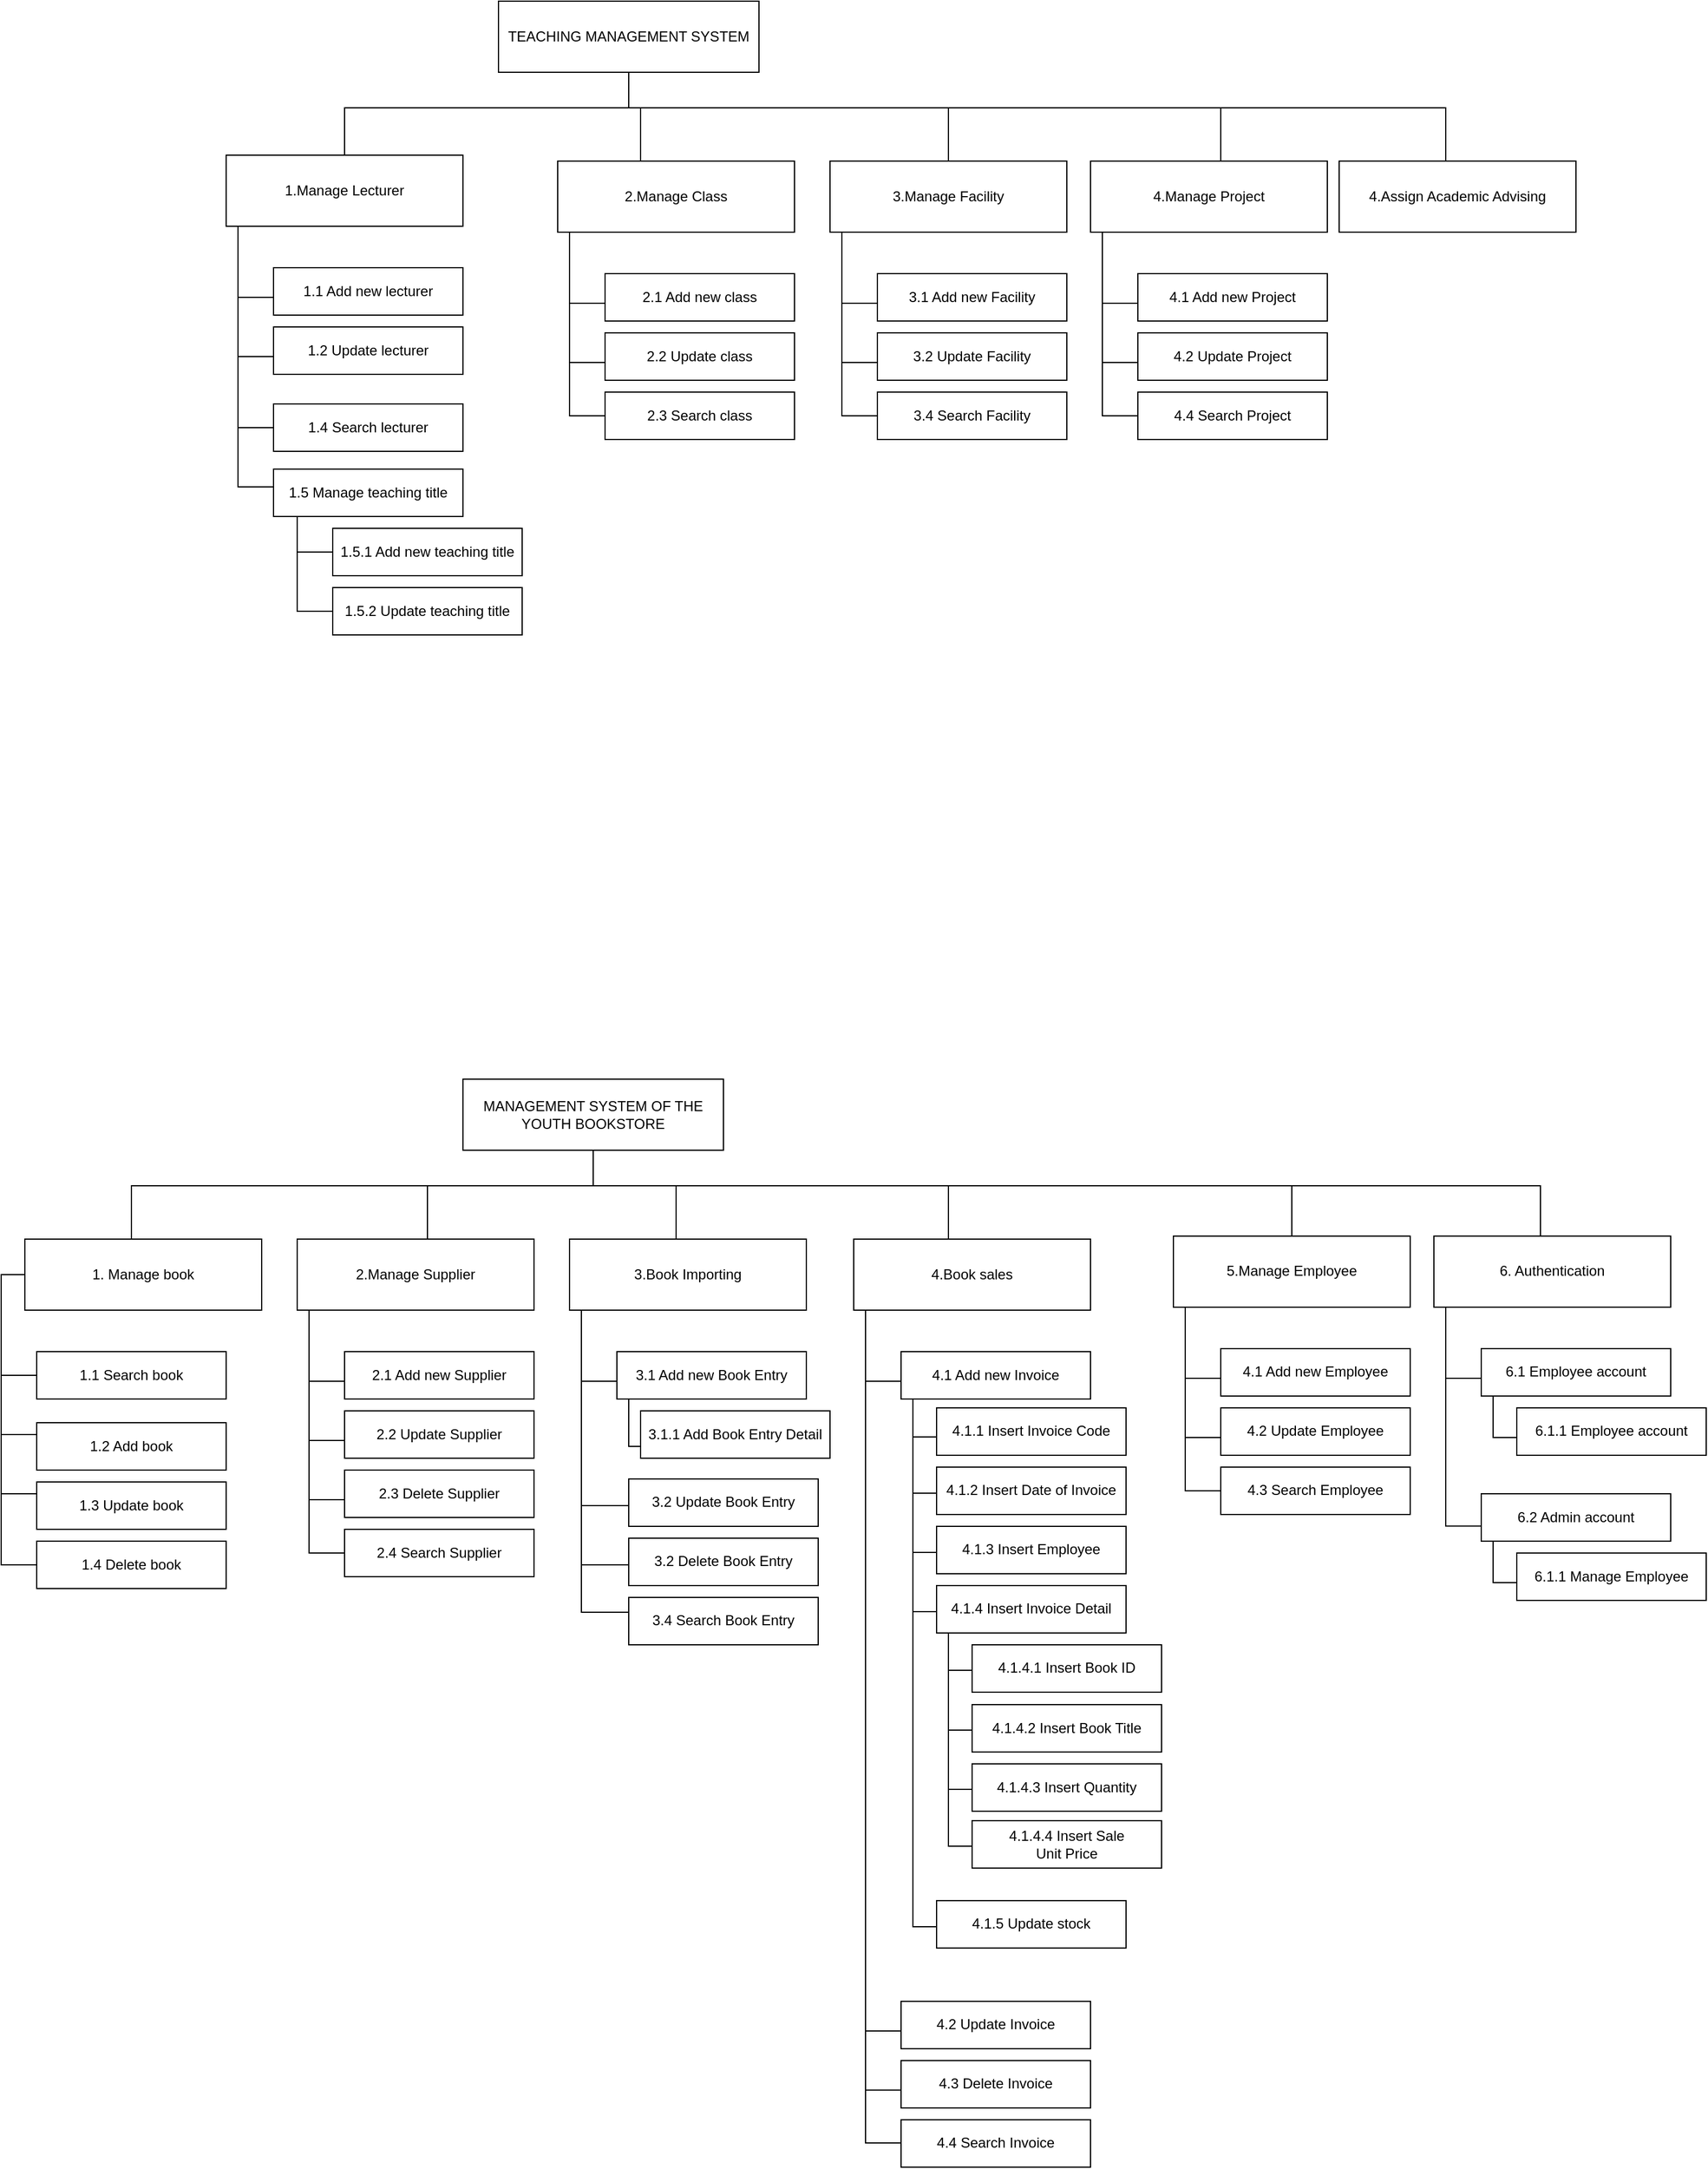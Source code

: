 <mxfile version="24.0.7" type="github">
  <diagram name="Page-1" id="-aXR3FrqBCDi08cUt0UD">
    <mxGraphModel dx="811" dy="433" grid="1" gridSize="10" guides="1" tooltips="1" connect="1" arrows="1" fold="1" page="1" pageScale="1" pageWidth="1100" pageHeight="850" math="0" shadow="0">
      <root>
        <mxCell id="0" />
        <mxCell id="1" parent="0" />
        <mxCell id="pVhsyQmwhBmhRLSk4NZo-1" value="TEACHING MANAGEMENT SYSTEM" style="rounded=0;whiteSpace=wrap;html=1;" parent="1" vertex="1">
          <mxGeometry x="450" y="10" width="220" height="60" as="geometry" />
        </mxCell>
        <mxCell id="pVhsyQmwhBmhRLSk4NZo-5" style="edgeStyle=orthogonalEdgeStyle;rounded=0;orthogonalLoop=1;jettySize=auto;html=1;endArrow=none;endFill=0;" parent="1" source="pVhsyQmwhBmhRLSk4NZo-2" target="pVhsyQmwhBmhRLSk4NZo-4" edge="1">
          <mxGeometry relative="1" as="geometry">
            <Array as="points">
              <mxPoint x="230" y="260" />
            </Array>
          </mxGeometry>
        </mxCell>
        <mxCell id="pVhsyQmwhBmhRLSk4NZo-2" value="1.Manage Lecturer" style="rounded=0;whiteSpace=wrap;html=1;" parent="1" vertex="1">
          <mxGeometry x="220" y="140" width="200" height="60" as="geometry" />
        </mxCell>
        <mxCell id="pVhsyQmwhBmhRLSk4NZo-3" value="" style="endArrow=none;html=1;rounded=0;edgeStyle=orthogonalEdgeStyle;" parent="1" source="pVhsyQmwhBmhRLSk4NZo-2" target="pVhsyQmwhBmhRLSk4NZo-1" edge="1">
          <mxGeometry width="50" height="50" relative="1" as="geometry">
            <mxPoint x="440" y="180" as="sourcePoint" />
            <mxPoint x="490" y="130" as="targetPoint" />
            <Array as="points">
              <mxPoint x="320" y="100" />
              <mxPoint x="560" y="100" />
            </Array>
          </mxGeometry>
        </mxCell>
        <mxCell id="pVhsyQmwhBmhRLSk4NZo-4" value="1.1 Add new lecturer" style="rounded=0;whiteSpace=wrap;html=1;" parent="1" vertex="1">
          <mxGeometry x="260" y="235" width="160" height="40" as="geometry" />
        </mxCell>
        <mxCell id="pVhsyQmwhBmhRLSk4NZo-6" value="1.2 Update lecturer" style="rounded=0;whiteSpace=wrap;html=1;" parent="1" vertex="1">
          <mxGeometry x="260" y="285" width="160" height="40" as="geometry" />
        </mxCell>
        <mxCell id="pVhsyQmwhBmhRLSk4NZo-8" value="1.4 Search lecturer" style="rounded=0;whiteSpace=wrap;html=1;" parent="1" vertex="1">
          <mxGeometry x="260" y="350" width="160" height="40" as="geometry" />
        </mxCell>
        <mxCell id="pVhsyQmwhBmhRLSk4NZo-9" style="edgeStyle=orthogonalEdgeStyle;rounded=0;orthogonalLoop=1;jettySize=auto;html=1;endArrow=none;endFill=0;" parent="1" source="pVhsyQmwhBmhRLSk4NZo-2" target="pVhsyQmwhBmhRLSk4NZo-6" edge="1">
          <mxGeometry relative="1" as="geometry">
            <mxPoint x="240" y="210" as="sourcePoint" />
            <mxPoint x="270" y="280" as="targetPoint" />
            <Array as="points">
              <mxPoint x="230" y="310" />
            </Array>
          </mxGeometry>
        </mxCell>
        <mxCell id="pVhsyQmwhBmhRLSk4NZo-11" style="edgeStyle=orthogonalEdgeStyle;rounded=0;orthogonalLoop=1;jettySize=auto;html=1;endArrow=none;endFill=0;" parent="1" source="pVhsyQmwhBmhRLSk4NZo-2" target="pVhsyQmwhBmhRLSk4NZo-8" edge="1">
          <mxGeometry relative="1" as="geometry">
            <mxPoint x="240" y="210" as="sourcePoint" />
            <mxPoint x="270" y="380" as="targetPoint" />
            <Array as="points">
              <mxPoint x="230" y="370" />
            </Array>
          </mxGeometry>
        </mxCell>
        <mxCell id="pVhsyQmwhBmhRLSk4NZo-12" value="1.5 Manage teaching title" style="rounded=0;whiteSpace=wrap;html=1;" parent="1" vertex="1">
          <mxGeometry x="260" y="405" width="160" height="40" as="geometry" />
        </mxCell>
        <mxCell id="pVhsyQmwhBmhRLSk4NZo-13" style="edgeStyle=orthogonalEdgeStyle;rounded=0;orthogonalLoop=1;jettySize=auto;html=1;endArrow=none;endFill=0;" parent="1" source="pVhsyQmwhBmhRLSk4NZo-2" target="pVhsyQmwhBmhRLSk4NZo-12" edge="1">
          <mxGeometry relative="1" as="geometry">
            <mxPoint x="230" y="250" as="sourcePoint" />
            <mxPoint x="260" y="460" as="targetPoint" />
            <Array as="points">
              <mxPoint x="230" y="420" />
            </Array>
          </mxGeometry>
        </mxCell>
        <mxCell id="pVhsyQmwhBmhRLSk4NZo-14" value="1.5.1 Add new teaching title" style="rounded=0;whiteSpace=wrap;html=1;" parent="1" vertex="1">
          <mxGeometry x="310" y="455" width="160" height="40" as="geometry" />
        </mxCell>
        <mxCell id="pVhsyQmwhBmhRLSk4NZo-15" style="edgeStyle=orthogonalEdgeStyle;rounded=0;orthogonalLoop=1;jettySize=auto;html=1;endArrow=none;endFill=0;" parent="1" source="pVhsyQmwhBmhRLSk4NZo-12" edge="1">
          <mxGeometry relative="1" as="geometry">
            <mxPoint x="280" y="215" as="sourcePoint" />
            <mxPoint x="310" y="475" as="targetPoint" />
            <Array as="points">
              <mxPoint x="280" y="475" />
            </Array>
          </mxGeometry>
        </mxCell>
        <mxCell id="pVhsyQmwhBmhRLSk4NZo-16" value="1.5.2 Update teaching title" style="rounded=0;whiteSpace=wrap;html=1;" parent="1" vertex="1">
          <mxGeometry x="310" y="505" width="160" height="40" as="geometry" />
        </mxCell>
        <mxCell id="pVhsyQmwhBmhRLSk4NZo-17" style="edgeStyle=orthogonalEdgeStyle;rounded=0;orthogonalLoop=1;jettySize=auto;html=1;endArrow=none;endFill=0;" parent="1" source="pVhsyQmwhBmhRLSk4NZo-12" edge="1">
          <mxGeometry relative="1" as="geometry">
            <mxPoint x="280" y="495" as="sourcePoint" />
            <mxPoint x="310" y="525" as="targetPoint" />
            <Array as="points">
              <mxPoint x="280" y="525" />
            </Array>
          </mxGeometry>
        </mxCell>
        <mxCell id="pVhsyQmwhBmhRLSk4NZo-18" style="edgeStyle=orthogonalEdgeStyle;rounded=0;orthogonalLoop=1;jettySize=auto;html=1;endArrow=none;endFill=0;" parent="1" source="pVhsyQmwhBmhRLSk4NZo-19" target="pVhsyQmwhBmhRLSk4NZo-20" edge="1">
          <mxGeometry relative="1" as="geometry">
            <Array as="points">
              <mxPoint x="510" y="265" />
            </Array>
          </mxGeometry>
        </mxCell>
        <mxCell id="pVhsyQmwhBmhRLSk4NZo-19" value="2.Manage Class" style="rounded=0;whiteSpace=wrap;html=1;" parent="1" vertex="1">
          <mxGeometry x="500" y="145" width="200" height="60" as="geometry" />
        </mxCell>
        <mxCell id="pVhsyQmwhBmhRLSk4NZo-20" value="2.1 Add new class" style="rounded=0;whiteSpace=wrap;html=1;" parent="1" vertex="1">
          <mxGeometry x="540" y="240" width="160" height="40" as="geometry" />
        </mxCell>
        <mxCell id="pVhsyQmwhBmhRLSk4NZo-21" value="2.2 Update class" style="rounded=0;whiteSpace=wrap;html=1;" parent="1" vertex="1">
          <mxGeometry x="540" y="290" width="160" height="40" as="geometry" />
        </mxCell>
        <mxCell id="pVhsyQmwhBmhRLSk4NZo-22" value="2.3 Search class" style="rounded=0;whiteSpace=wrap;html=1;" parent="1" vertex="1">
          <mxGeometry x="540" y="340" width="160" height="40" as="geometry" />
        </mxCell>
        <mxCell id="pVhsyQmwhBmhRLSk4NZo-24" style="edgeStyle=orthogonalEdgeStyle;rounded=0;orthogonalLoop=1;jettySize=auto;html=1;endArrow=none;endFill=0;" parent="1" source="pVhsyQmwhBmhRLSk4NZo-19" target="pVhsyQmwhBmhRLSk4NZo-21" edge="1">
          <mxGeometry relative="1" as="geometry">
            <mxPoint x="520" y="215" as="sourcePoint" />
            <mxPoint x="550" y="285" as="targetPoint" />
            <Array as="points">
              <mxPoint x="510" y="315" />
            </Array>
          </mxGeometry>
        </mxCell>
        <mxCell id="pVhsyQmwhBmhRLSk4NZo-25" style="edgeStyle=orthogonalEdgeStyle;rounded=0;orthogonalLoop=1;jettySize=auto;html=1;endArrow=none;endFill=0;" parent="1" source="pVhsyQmwhBmhRLSk4NZo-19" target="pVhsyQmwhBmhRLSk4NZo-22" edge="1">
          <mxGeometry relative="1" as="geometry">
            <mxPoint x="520" y="215" as="sourcePoint" />
            <mxPoint x="550" y="335" as="targetPoint" />
            <Array as="points">
              <mxPoint x="510" y="360" />
            </Array>
          </mxGeometry>
        </mxCell>
        <mxCell id="pVhsyQmwhBmhRLSk4NZo-33" value="" style="endArrow=none;html=1;rounded=0;edgeStyle=orthogonalEdgeStyle;" parent="1" source="pVhsyQmwhBmhRLSk4NZo-19" target="pVhsyQmwhBmhRLSk4NZo-1" edge="1">
          <mxGeometry width="50" height="50" relative="1" as="geometry">
            <mxPoint x="370" y="140" as="sourcePoint" />
            <mxPoint x="610" y="70" as="targetPoint" />
            <Array as="points">
              <mxPoint x="570" y="100" />
              <mxPoint x="560" y="100" />
            </Array>
          </mxGeometry>
        </mxCell>
        <mxCell id="pVhsyQmwhBmhRLSk4NZo-34" style="edgeStyle=orthogonalEdgeStyle;rounded=0;orthogonalLoop=1;jettySize=auto;html=1;endArrow=none;endFill=0;" parent="1" source="pVhsyQmwhBmhRLSk4NZo-35" target="pVhsyQmwhBmhRLSk4NZo-36" edge="1">
          <mxGeometry relative="1" as="geometry">
            <Array as="points">
              <mxPoint x="740" y="264.98" />
            </Array>
          </mxGeometry>
        </mxCell>
        <mxCell id="pVhsyQmwhBmhRLSk4NZo-35" value="3.Manage Facility" style="rounded=0;whiteSpace=wrap;html=1;" parent="1" vertex="1">
          <mxGeometry x="730" y="144.98" width="200" height="60" as="geometry" />
        </mxCell>
        <mxCell id="pVhsyQmwhBmhRLSk4NZo-36" value="3.1 Add new Facility" style="rounded=0;whiteSpace=wrap;html=1;" parent="1" vertex="1">
          <mxGeometry x="770" y="239.98" width="160" height="40" as="geometry" />
        </mxCell>
        <mxCell id="pVhsyQmwhBmhRLSk4NZo-37" value="3.2 Update Facility" style="rounded=0;whiteSpace=wrap;html=1;" parent="1" vertex="1">
          <mxGeometry x="770" y="289.98" width="160" height="40" as="geometry" />
        </mxCell>
        <mxCell id="pVhsyQmwhBmhRLSk4NZo-39" value="3.4 Search Facility" style="rounded=0;whiteSpace=wrap;html=1;" parent="1" vertex="1">
          <mxGeometry x="770" y="340" width="160" height="40" as="geometry" />
        </mxCell>
        <mxCell id="pVhsyQmwhBmhRLSk4NZo-40" style="edgeStyle=orthogonalEdgeStyle;rounded=0;orthogonalLoop=1;jettySize=auto;html=1;endArrow=none;endFill=0;" parent="1" source="pVhsyQmwhBmhRLSk4NZo-35" target="pVhsyQmwhBmhRLSk4NZo-37" edge="1">
          <mxGeometry relative="1" as="geometry">
            <mxPoint x="750" y="214.98" as="sourcePoint" />
            <mxPoint x="780" y="284.98" as="targetPoint" />
            <Array as="points">
              <mxPoint x="740" y="314.98" />
            </Array>
          </mxGeometry>
        </mxCell>
        <mxCell id="pVhsyQmwhBmhRLSk4NZo-42" style="edgeStyle=orthogonalEdgeStyle;rounded=0;orthogonalLoop=1;jettySize=auto;html=1;endArrow=none;endFill=0;" parent="1" source="pVhsyQmwhBmhRLSk4NZo-35" target="pVhsyQmwhBmhRLSk4NZo-39" edge="1">
          <mxGeometry relative="1" as="geometry">
            <mxPoint x="750" y="214.98" as="sourcePoint" />
            <mxPoint x="780" y="384.98" as="targetPoint" />
            <Array as="points">
              <mxPoint x="740" y="360" />
            </Array>
          </mxGeometry>
        </mxCell>
        <mxCell id="pVhsyQmwhBmhRLSk4NZo-44" value="" style="endArrow=none;html=1;rounded=0;edgeStyle=orthogonalEdgeStyle;" parent="1" source="pVhsyQmwhBmhRLSk4NZo-35" target="pVhsyQmwhBmhRLSk4NZo-1" edge="1">
          <mxGeometry width="50" height="50" relative="1" as="geometry">
            <mxPoint x="580" y="155" as="sourcePoint" />
            <mxPoint x="570" y="-10" as="targetPoint" />
            <Array as="points">
              <mxPoint x="830" y="100" />
              <mxPoint x="560" y="100" />
            </Array>
          </mxGeometry>
        </mxCell>
        <mxCell id="pVhsyQmwhBmhRLSk4NZo-45" style="edgeStyle=orthogonalEdgeStyle;rounded=0;orthogonalLoop=1;jettySize=auto;html=1;endArrow=none;endFill=0;" parent="1" source="pVhsyQmwhBmhRLSk4NZo-46" target="pVhsyQmwhBmhRLSk4NZo-47" edge="1">
          <mxGeometry relative="1" as="geometry">
            <Array as="points">
              <mxPoint x="960" y="265" />
            </Array>
          </mxGeometry>
        </mxCell>
        <mxCell id="pVhsyQmwhBmhRLSk4NZo-46" value="4.Manage Project" style="rounded=0;whiteSpace=wrap;html=1;" parent="1" vertex="1">
          <mxGeometry x="950" y="145" width="200" height="60" as="geometry" />
        </mxCell>
        <mxCell id="pVhsyQmwhBmhRLSk4NZo-47" value="4.1 Add new Project" style="rounded=0;whiteSpace=wrap;html=1;" parent="1" vertex="1">
          <mxGeometry x="990" y="240" width="160" height="40" as="geometry" />
        </mxCell>
        <mxCell id="pVhsyQmwhBmhRLSk4NZo-48" value="4.2 Update Project" style="rounded=0;whiteSpace=wrap;html=1;" parent="1" vertex="1">
          <mxGeometry x="990" y="290" width="160" height="40" as="geometry" />
        </mxCell>
        <mxCell id="pVhsyQmwhBmhRLSk4NZo-49" value="4.4 Search Project" style="rounded=0;whiteSpace=wrap;html=1;" parent="1" vertex="1">
          <mxGeometry x="990" y="340.02" width="160" height="40" as="geometry" />
        </mxCell>
        <mxCell id="pVhsyQmwhBmhRLSk4NZo-50" style="edgeStyle=orthogonalEdgeStyle;rounded=0;orthogonalLoop=1;jettySize=auto;html=1;endArrow=none;endFill=0;" parent="1" source="pVhsyQmwhBmhRLSk4NZo-46" target="pVhsyQmwhBmhRLSk4NZo-48" edge="1">
          <mxGeometry relative="1" as="geometry">
            <mxPoint x="970" y="215" as="sourcePoint" />
            <mxPoint x="1000" y="285" as="targetPoint" />
            <Array as="points">
              <mxPoint x="960" y="315" />
            </Array>
          </mxGeometry>
        </mxCell>
        <mxCell id="pVhsyQmwhBmhRLSk4NZo-51" style="edgeStyle=orthogonalEdgeStyle;rounded=0;orthogonalLoop=1;jettySize=auto;html=1;endArrow=none;endFill=0;" parent="1" source="pVhsyQmwhBmhRLSk4NZo-46" target="pVhsyQmwhBmhRLSk4NZo-49" edge="1">
          <mxGeometry relative="1" as="geometry">
            <mxPoint x="970" y="215" as="sourcePoint" />
            <mxPoint x="1000" y="385" as="targetPoint" />
            <Array as="points">
              <mxPoint x="960" y="360.02" />
            </Array>
          </mxGeometry>
        </mxCell>
        <mxCell id="pVhsyQmwhBmhRLSk4NZo-52" value="" style="endArrow=none;html=1;rounded=0;edgeStyle=orthogonalEdgeStyle;" parent="1" source="pVhsyQmwhBmhRLSk4NZo-46" target="pVhsyQmwhBmhRLSk4NZo-1" edge="1">
          <mxGeometry width="50" height="50" relative="1" as="geometry">
            <mxPoint x="840" y="155" as="sourcePoint" />
            <mxPoint x="570" y="80" as="targetPoint" />
            <Array as="points">
              <mxPoint x="1060" y="100" />
              <mxPoint x="560" y="100" />
            </Array>
          </mxGeometry>
        </mxCell>
        <mxCell id="pVhsyQmwhBmhRLSk4NZo-53" value="4.Assign Academic Advising" style="rounded=0;whiteSpace=wrap;html=1;" parent="1" vertex="1">
          <mxGeometry x="1160" y="144.98" width="200" height="60" as="geometry" />
        </mxCell>
        <mxCell id="pVhsyQmwhBmhRLSk4NZo-54" value="" style="endArrow=none;html=1;rounded=0;edgeStyle=orthogonalEdgeStyle;" parent="1" source="pVhsyQmwhBmhRLSk4NZo-53" edge="1">
          <mxGeometry width="50" height="50" relative="1" as="geometry">
            <mxPoint x="1070" y="145" as="sourcePoint" />
            <mxPoint x="570" y="70" as="targetPoint" />
            <Array as="points">
              <mxPoint x="1250" y="100" />
              <mxPoint x="560" y="100" />
              <mxPoint x="560" y="70" />
            </Array>
          </mxGeometry>
        </mxCell>
        <mxCell id="pVhsyQmwhBmhRLSk4NZo-55" value="MANAGEMENT SYSTEM OF THE YOUTH BOOKSTORE" style="rounded=0;whiteSpace=wrap;html=1;" parent="1" vertex="1">
          <mxGeometry x="420" y="920" width="220" height="60" as="geometry" />
        </mxCell>
        <mxCell id="pVhsyQmwhBmhRLSk4NZo-56" style="edgeStyle=orthogonalEdgeStyle;rounded=0;orthogonalLoop=1;jettySize=auto;html=1;endArrow=none;endFill=0;" parent="1" source="pVhsyQmwhBmhRLSk4NZo-57" target="pVhsyQmwhBmhRLSk4NZo-61" edge="1">
          <mxGeometry relative="1" as="geometry">
            <Array as="points">
              <mxPoint x="30" y="1085" />
              <mxPoint x="30" y="1170" />
            </Array>
          </mxGeometry>
        </mxCell>
        <mxCell id="pVhsyQmwhBmhRLSk4NZo-57" value="1. Manage book" style="rounded=0;whiteSpace=wrap;html=1;" parent="1" vertex="1">
          <mxGeometry x="50" y="1055" width="200" height="60" as="geometry" />
        </mxCell>
        <mxCell id="pVhsyQmwhBmhRLSk4NZo-58" value="" style="endArrow=none;html=1;rounded=0;edgeStyle=orthogonalEdgeStyle;" parent="1" source="pVhsyQmwhBmhRLSk4NZo-57" target="pVhsyQmwhBmhRLSk4NZo-55" edge="1">
          <mxGeometry width="50" height="50" relative="1" as="geometry">
            <mxPoint x="410" y="1090" as="sourcePoint" />
            <mxPoint x="460" y="1040" as="targetPoint" />
            <Array as="points">
              <mxPoint x="140" y="1010" />
              <mxPoint x="530" y="1010" />
            </Array>
          </mxGeometry>
        </mxCell>
        <mxCell id="pVhsyQmwhBmhRLSk4NZo-59" value="1.2 Add book" style="rounded=0;whiteSpace=wrap;html=1;" parent="1" vertex="1">
          <mxGeometry x="60" y="1210" width="160" height="40" as="geometry" />
        </mxCell>
        <mxCell id="pVhsyQmwhBmhRLSk4NZo-60" value="1.3 Update book" style="rounded=0;whiteSpace=wrap;html=1;" parent="1" vertex="1">
          <mxGeometry x="60" y="1260" width="160" height="40" as="geometry" />
        </mxCell>
        <mxCell id="pVhsyQmwhBmhRLSk4NZo-61" value="1.1 Search book" style="rounded=0;whiteSpace=wrap;html=1;" parent="1" vertex="1">
          <mxGeometry x="60" y="1149.98" width="160" height="40" as="geometry" />
        </mxCell>
        <mxCell id="pVhsyQmwhBmhRLSk4NZo-62" style="edgeStyle=orthogonalEdgeStyle;rounded=0;orthogonalLoop=1;jettySize=auto;html=1;endArrow=none;endFill=0;" parent="1" source="pVhsyQmwhBmhRLSk4NZo-57" target="pVhsyQmwhBmhRLSk4NZo-59" edge="1">
          <mxGeometry relative="1" as="geometry">
            <mxPoint x="40" y="1120" as="sourcePoint" />
            <mxPoint x="70" y="1190" as="targetPoint" />
            <Array as="points">
              <mxPoint x="30" y="1220" />
            </Array>
          </mxGeometry>
        </mxCell>
        <mxCell id="pVhsyQmwhBmhRLSk4NZo-63" style="edgeStyle=orthogonalEdgeStyle;rounded=0;orthogonalLoop=1;jettySize=auto;html=1;endArrow=none;endFill=0;" parent="1" source="pVhsyQmwhBmhRLSk4NZo-57" target="pVhsyQmwhBmhRLSk4NZo-60" edge="1">
          <mxGeometry relative="1" as="geometry">
            <mxPoint x="40" y="1120" as="sourcePoint" />
            <mxPoint x="70" y="1290" as="targetPoint" />
            <Array as="points">
              <mxPoint x="30" y="1270" />
            </Array>
          </mxGeometry>
        </mxCell>
        <mxCell id="pVhsyQmwhBmhRLSk4NZo-65" style="edgeStyle=orthogonalEdgeStyle;rounded=0;orthogonalLoop=1;jettySize=auto;html=1;endArrow=none;endFill=0;" parent="1" source="pVhsyQmwhBmhRLSk4NZo-57" edge="1">
          <mxGeometry relative="1" as="geometry">
            <mxPoint x="30" y="1160" as="sourcePoint" />
            <mxPoint x="60" y="1330" as="targetPoint" />
            <Array as="points">
              <mxPoint x="30" y="1330" />
            </Array>
          </mxGeometry>
        </mxCell>
        <mxCell id="pVhsyQmwhBmhRLSk4NZo-70" style="edgeStyle=orthogonalEdgeStyle;rounded=0;orthogonalLoop=1;jettySize=auto;html=1;endArrow=none;endFill=0;" parent="1" source="pVhsyQmwhBmhRLSk4NZo-71" target="pVhsyQmwhBmhRLSk4NZo-72" edge="1">
          <mxGeometry relative="1" as="geometry">
            <Array as="points">
              <mxPoint x="290" y="1174.98" />
            </Array>
          </mxGeometry>
        </mxCell>
        <mxCell id="pVhsyQmwhBmhRLSk4NZo-71" value="2.Manage Supplier" style="rounded=0;whiteSpace=wrap;html=1;" parent="1" vertex="1">
          <mxGeometry x="280" y="1054.98" width="200" height="60" as="geometry" />
        </mxCell>
        <mxCell id="pVhsyQmwhBmhRLSk4NZo-72" value="2.1 Add new Supplier" style="rounded=0;whiteSpace=wrap;html=1;" parent="1" vertex="1">
          <mxGeometry x="320" y="1149.98" width="160" height="40" as="geometry" />
        </mxCell>
        <mxCell id="pVhsyQmwhBmhRLSk4NZo-73" value="2.2 Update Supplier" style="rounded=0;whiteSpace=wrap;html=1;" parent="1" vertex="1">
          <mxGeometry x="320" y="1199.98" width="160" height="40" as="geometry" />
        </mxCell>
        <mxCell id="pVhsyQmwhBmhRLSk4NZo-74" value="2.4 Search Supplier" style="rounded=0;whiteSpace=wrap;html=1;" parent="1" vertex="1">
          <mxGeometry x="320" y="1300" width="160" height="40" as="geometry" />
        </mxCell>
        <mxCell id="pVhsyQmwhBmhRLSk4NZo-75" style="edgeStyle=orthogonalEdgeStyle;rounded=0;orthogonalLoop=1;jettySize=auto;html=1;endArrow=none;endFill=0;" parent="1" source="pVhsyQmwhBmhRLSk4NZo-71" target="pVhsyQmwhBmhRLSk4NZo-73" edge="1">
          <mxGeometry relative="1" as="geometry">
            <mxPoint x="300" y="1124.98" as="sourcePoint" />
            <mxPoint x="330" y="1194.98" as="targetPoint" />
            <Array as="points">
              <mxPoint x="290" y="1224.98" />
            </Array>
          </mxGeometry>
        </mxCell>
        <mxCell id="pVhsyQmwhBmhRLSk4NZo-76" style="edgeStyle=orthogonalEdgeStyle;rounded=0;orthogonalLoop=1;jettySize=auto;html=1;endArrow=none;endFill=0;" parent="1" source="pVhsyQmwhBmhRLSk4NZo-71" target="pVhsyQmwhBmhRLSk4NZo-74" edge="1">
          <mxGeometry relative="1" as="geometry">
            <mxPoint x="300" y="1124.98" as="sourcePoint" />
            <mxPoint x="330" y="1244.98" as="targetPoint" />
            <Array as="points">
              <mxPoint x="290" y="1320" />
            </Array>
          </mxGeometry>
        </mxCell>
        <mxCell id="pVhsyQmwhBmhRLSk4NZo-77" value="" style="endArrow=none;html=1;rounded=0;edgeStyle=orthogonalEdgeStyle;" parent="1" source="pVhsyQmwhBmhRLSk4NZo-71" target="pVhsyQmwhBmhRLSk4NZo-55" edge="1">
          <mxGeometry width="50" height="50" relative="1" as="geometry">
            <mxPoint x="340" y="1050" as="sourcePoint" />
            <mxPoint x="580" y="980" as="targetPoint" />
            <Array as="points">
              <mxPoint x="390" y="1010" />
              <mxPoint x="530" y="1010" />
            </Array>
          </mxGeometry>
        </mxCell>
        <mxCell id="pVhsyQmwhBmhRLSk4NZo-78" style="edgeStyle=orthogonalEdgeStyle;rounded=0;orthogonalLoop=1;jettySize=auto;html=1;endArrow=none;endFill=0;" parent="1" source="pVhsyQmwhBmhRLSk4NZo-79" target="pVhsyQmwhBmhRLSk4NZo-80" edge="1">
          <mxGeometry relative="1" as="geometry">
            <Array as="points">
              <mxPoint x="520" y="1175" />
            </Array>
          </mxGeometry>
        </mxCell>
        <mxCell id="pVhsyQmwhBmhRLSk4NZo-79" value="3.Book Importing" style="rounded=0;whiteSpace=wrap;html=1;" parent="1" vertex="1">
          <mxGeometry x="510" y="1055" width="200" height="60" as="geometry" />
        </mxCell>
        <mxCell id="pVhsyQmwhBmhRLSk4NZo-80" value="3.1 Add new Book Entry" style="rounded=0;whiteSpace=wrap;html=1;" parent="1" vertex="1">
          <mxGeometry x="550" y="1150" width="160" height="40" as="geometry" />
        </mxCell>
        <mxCell id="pVhsyQmwhBmhRLSk4NZo-81" value="3.2 Update Book Entry" style="rounded=0;whiteSpace=wrap;html=1;" parent="1" vertex="1">
          <mxGeometry x="560" y="1257.49" width="160" height="40" as="geometry" />
        </mxCell>
        <mxCell id="pVhsyQmwhBmhRLSk4NZo-82" value="3.4 Search Book Entry" style="rounded=0;whiteSpace=wrap;html=1;" parent="1" vertex="1">
          <mxGeometry x="560" y="1357.49" width="160" height="40" as="geometry" />
        </mxCell>
        <mxCell id="pVhsyQmwhBmhRLSk4NZo-83" style="edgeStyle=orthogonalEdgeStyle;rounded=0;orthogonalLoop=1;jettySize=auto;html=1;endArrow=none;endFill=0;" parent="1" source="pVhsyQmwhBmhRLSk4NZo-79" target="pVhsyQmwhBmhRLSk4NZo-81" edge="1">
          <mxGeometry relative="1" as="geometry">
            <mxPoint x="530" y="1125" as="sourcePoint" />
            <mxPoint x="560" y="1195" as="targetPoint" />
            <Array as="points">
              <mxPoint x="520" y="1280" />
            </Array>
          </mxGeometry>
        </mxCell>
        <mxCell id="pVhsyQmwhBmhRLSk4NZo-84" style="edgeStyle=orthogonalEdgeStyle;rounded=0;orthogonalLoop=1;jettySize=auto;html=1;endArrow=none;endFill=0;" parent="1" source="pVhsyQmwhBmhRLSk4NZo-79" target="pVhsyQmwhBmhRLSk4NZo-82" edge="1">
          <mxGeometry relative="1" as="geometry">
            <mxPoint x="530" y="1125" as="sourcePoint" />
            <mxPoint x="560" y="1295" as="targetPoint" />
            <Array as="points">
              <mxPoint x="520" y="1370" />
            </Array>
          </mxGeometry>
        </mxCell>
        <mxCell id="pVhsyQmwhBmhRLSk4NZo-85" value="" style="endArrow=none;html=1;rounded=0;edgeStyle=orthogonalEdgeStyle;" parent="1" source="pVhsyQmwhBmhRLSk4NZo-79" target="pVhsyQmwhBmhRLSk4NZo-55" edge="1">
          <mxGeometry width="50" height="50" relative="1" as="geometry">
            <mxPoint x="550" y="1065" as="sourcePoint" />
            <mxPoint x="540" y="900" as="targetPoint" />
            <Array as="points">
              <mxPoint x="600" y="1010" />
              <mxPoint x="530" y="1010" />
            </Array>
          </mxGeometry>
        </mxCell>
        <mxCell id="pVhsyQmwhBmhRLSk4NZo-86" style="edgeStyle=orthogonalEdgeStyle;rounded=0;orthogonalLoop=1;jettySize=auto;html=1;endArrow=none;endFill=0;" parent="1" source="pVhsyQmwhBmhRLSk4NZo-87" target="pVhsyQmwhBmhRLSk4NZo-88" edge="1">
          <mxGeometry relative="1" as="geometry">
            <Array as="points">
              <mxPoint x="760" y="1175" />
            </Array>
          </mxGeometry>
        </mxCell>
        <mxCell id="pVhsyQmwhBmhRLSk4NZo-87" value="4.Book sales" style="rounded=0;whiteSpace=wrap;html=1;" parent="1" vertex="1">
          <mxGeometry x="750" y="1055" width="200" height="60" as="geometry" />
        </mxCell>
        <mxCell id="pVhsyQmwhBmhRLSk4NZo-88" value="4.1 Add new Invoice" style="rounded=0;whiteSpace=wrap;html=1;" parent="1" vertex="1">
          <mxGeometry x="790" y="1150" width="160" height="40" as="geometry" />
        </mxCell>
        <mxCell id="pVhsyQmwhBmhRLSk4NZo-89" value="4.2 Update Invoice" style="rounded=0;whiteSpace=wrap;html=1;" parent="1" vertex="1">
          <mxGeometry x="790" y="1698.45" width="160" height="40" as="geometry" />
        </mxCell>
        <mxCell id="pVhsyQmwhBmhRLSk4NZo-90" value="4.4 Search Invoice" style="rounded=0;whiteSpace=wrap;html=1;" parent="1" vertex="1">
          <mxGeometry x="790" y="1798.45" width="160" height="40" as="geometry" />
        </mxCell>
        <mxCell id="pVhsyQmwhBmhRLSk4NZo-91" style="edgeStyle=orthogonalEdgeStyle;rounded=0;orthogonalLoop=1;jettySize=auto;html=1;endArrow=none;endFill=0;" parent="1" target="pVhsyQmwhBmhRLSk4NZo-89" edge="1">
          <mxGeometry relative="1" as="geometry">
            <mxPoint x="760" y="1613.45" as="sourcePoint" />
            <mxPoint x="800" y="1693.45" as="targetPoint" />
            <Array as="points">
              <mxPoint x="760" y="1723.45" />
            </Array>
          </mxGeometry>
        </mxCell>
        <mxCell id="pVhsyQmwhBmhRLSk4NZo-92" style="edgeStyle=orthogonalEdgeStyle;rounded=0;orthogonalLoop=1;jettySize=auto;html=1;endArrow=none;endFill=0;" parent="1" source="pVhsyQmwhBmhRLSk4NZo-87" target="pVhsyQmwhBmhRLSk4NZo-90" edge="1">
          <mxGeometry relative="1" as="geometry">
            <mxPoint x="755" y="1160" as="sourcePoint" />
            <mxPoint x="800" y="1793.45" as="targetPoint" />
            <Array as="points">
              <mxPoint x="760" y="1818" />
            </Array>
          </mxGeometry>
        </mxCell>
        <mxCell id="pVhsyQmwhBmhRLSk4NZo-93" value="" style="endArrow=none;html=1;rounded=0;edgeStyle=orthogonalEdgeStyle;" parent="1" source="pVhsyQmwhBmhRLSk4NZo-87" target="pVhsyQmwhBmhRLSk4NZo-55" edge="1">
          <mxGeometry width="50" height="50" relative="1" as="geometry">
            <mxPoint x="810" y="1065" as="sourcePoint" />
            <mxPoint x="540" y="990" as="targetPoint" />
            <Array as="points">
              <mxPoint x="830" y="1010" />
              <mxPoint x="530" y="1010" />
            </Array>
          </mxGeometry>
        </mxCell>
        <mxCell id="pVhsyQmwhBmhRLSk4NZo-94" value="6. Authentication" style="rounded=0;whiteSpace=wrap;html=1;" parent="1" vertex="1">
          <mxGeometry x="1240" y="1052.47" width="200" height="60" as="geometry" />
        </mxCell>
        <mxCell id="pVhsyQmwhBmhRLSk4NZo-95" value="" style="endArrow=none;html=1;rounded=0;edgeStyle=orthogonalEdgeStyle;" parent="1" source="pVhsyQmwhBmhRLSk4NZo-94" edge="1">
          <mxGeometry width="50" height="50" relative="1" as="geometry">
            <mxPoint x="1040" y="1055" as="sourcePoint" />
            <mxPoint x="540" y="980" as="targetPoint" />
            <Array as="points">
              <mxPoint x="1330" y="1010" />
              <mxPoint x="530" y="1010" />
              <mxPoint x="530" y="980" />
            </Array>
          </mxGeometry>
        </mxCell>
        <mxCell id="pVhsyQmwhBmhRLSk4NZo-96" value="1.4 Delete book" style="rounded=0;whiteSpace=wrap;html=1;" parent="1" vertex="1">
          <mxGeometry x="60" y="1310" width="160" height="40" as="geometry" />
        </mxCell>
        <mxCell id="0SytIEGFfIwsz0rce6hZ-1" value="2.3 Delete Supplier" style="rounded=0;whiteSpace=wrap;html=1;" vertex="1" parent="1">
          <mxGeometry x="320" y="1250" width="160" height="40" as="geometry" />
        </mxCell>
        <mxCell id="0SytIEGFfIwsz0rce6hZ-2" style="edgeStyle=orthogonalEdgeStyle;rounded=0;orthogonalLoop=1;jettySize=auto;html=1;endArrow=none;endFill=0;" edge="1" parent="1" source="pVhsyQmwhBmhRLSk4NZo-71">
          <mxGeometry relative="1" as="geometry">
            <mxPoint x="290" y="1164.98" as="sourcePoint" />
            <mxPoint x="320" y="1274.98" as="targetPoint" />
            <Array as="points">
              <mxPoint x="290" y="1275" />
            </Array>
          </mxGeometry>
        </mxCell>
        <mxCell id="0SytIEGFfIwsz0rce6hZ-3" value="3.2&amp;nbsp;Delete Book Entry" style="rounded=0;whiteSpace=wrap;html=1;" vertex="1" parent="1">
          <mxGeometry x="560" y="1307.49" width="160" height="40" as="geometry" />
        </mxCell>
        <mxCell id="0SytIEGFfIwsz0rce6hZ-7" style="edgeStyle=orthogonalEdgeStyle;rounded=0;orthogonalLoop=1;jettySize=auto;html=1;endArrow=none;endFill=0;" edge="1" parent="1" target="0SytIEGFfIwsz0rce6hZ-3">
          <mxGeometry relative="1" as="geometry">
            <mxPoint x="520" y="1160" as="sourcePoint" />
            <mxPoint x="550" y="1270" as="targetPoint" />
            <Array as="points">
              <mxPoint x="520" y="1330" />
            </Array>
          </mxGeometry>
        </mxCell>
        <mxCell id="0SytIEGFfIwsz0rce6hZ-8" value="4.3&amp;nbsp;Delete Invoice" style="rounded=0;whiteSpace=wrap;html=1;" vertex="1" parent="1">
          <mxGeometry x="790" y="1748.45" width="160" height="40" as="geometry" />
        </mxCell>
        <mxCell id="0SytIEGFfIwsz0rce6hZ-9" style="edgeStyle=orthogonalEdgeStyle;rounded=0;orthogonalLoop=1;jettySize=auto;html=1;endArrow=none;endFill=0;" edge="1" parent="1" source="0SytIEGFfIwsz0rce6hZ-10" target="0SytIEGFfIwsz0rce6hZ-11">
          <mxGeometry relative="1" as="geometry">
            <Array as="points">
              <mxPoint x="1030" y="1172.49" />
            </Array>
          </mxGeometry>
        </mxCell>
        <mxCell id="0SytIEGFfIwsz0rce6hZ-10" value="5.Manage Employee" style="rounded=0;whiteSpace=wrap;html=1;" vertex="1" parent="1">
          <mxGeometry x="1020" y="1052.49" width="200" height="60" as="geometry" />
        </mxCell>
        <mxCell id="0SytIEGFfIwsz0rce6hZ-11" value="4.1 Add new Employee" style="rounded=0;whiteSpace=wrap;html=1;" vertex="1" parent="1">
          <mxGeometry x="1060" y="1147.49" width="160" height="40" as="geometry" />
        </mxCell>
        <mxCell id="0SytIEGFfIwsz0rce6hZ-12" value="4.2 Update Employee" style="rounded=0;whiteSpace=wrap;html=1;" vertex="1" parent="1">
          <mxGeometry x="1060" y="1197.49" width="160" height="40" as="geometry" />
        </mxCell>
        <mxCell id="0SytIEGFfIwsz0rce6hZ-13" value="4.3 Search Employee" style="rounded=0;whiteSpace=wrap;html=1;" vertex="1" parent="1">
          <mxGeometry x="1060" y="1247.49" width="160" height="40" as="geometry" />
        </mxCell>
        <mxCell id="0SytIEGFfIwsz0rce6hZ-14" style="edgeStyle=orthogonalEdgeStyle;rounded=0;orthogonalLoop=1;jettySize=auto;html=1;endArrow=none;endFill=0;" edge="1" parent="1" source="0SytIEGFfIwsz0rce6hZ-10" target="0SytIEGFfIwsz0rce6hZ-12">
          <mxGeometry relative="1" as="geometry">
            <mxPoint x="1040" y="1122.49" as="sourcePoint" />
            <mxPoint x="1070" y="1192.49" as="targetPoint" />
            <Array as="points">
              <mxPoint x="1030" y="1222.49" />
            </Array>
          </mxGeometry>
        </mxCell>
        <mxCell id="0SytIEGFfIwsz0rce6hZ-15" style="edgeStyle=orthogonalEdgeStyle;rounded=0;orthogonalLoop=1;jettySize=auto;html=1;endArrow=none;endFill=0;" edge="1" parent="1" source="0SytIEGFfIwsz0rce6hZ-10" target="0SytIEGFfIwsz0rce6hZ-13">
          <mxGeometry relative="1" as="geometry">
            <mxPoint x="1040" y="1122.49" as="sourcePoint" />
            <mxPoint x="1070" y="1292.49" as="targetPoint" />
            <Array as="points">
              <mxPoint x="1030" y="1267.49" />
            </Array>
          </mxGeometry>
        </mxCell>
        <mxCell id="0SytIEGFfIwsz0rce6hZ-17" value="" style="endArrow=none;html=1;rounded=0;edgeStyle=orthogonalEdgeStyle;" edge="1" parent="1" source="0SytIEGFfIwsz0rce6hZ-10" target="pVhsyQmwhBmhRLSk4NZo-55">
          <mxGeometry width="50" height="50" relative="1" as="geometry">
            <mxPoint x="1290" y="1065" as="sourcePoint" />
            <mxPoint x="550" y="990" as="targetPoint" />
            <Array as="points">
              <mxPoint x="1120" y="1010" />
              <mxPoint x="530" y="1010" />
            </Array>
          </mxGeometry>
        </mxCell>
        <mxCell id="0SytIEGFfIwsz0rce6hZ-18" style="edgeStyle=orthogonalEdgeStyle;rounded=0;orthogonalLoop=1;jettySize=auto;html=1;endArrow=none;endFill=0;" edge="1" parent="1" target="0SytIEGFfIwsz0rce6hZ-19">
          <mxGeometry relative="1" as="geometry">
            <Array as="points">
              <mxPoint x="1250" y="1172.47" />
            </Array>
            <mxPoint x="1250" y="1112.47" as="sourcePoint" />
          </mxGeometry>
        </mxCell>
        <mxCell id="0SytIEGFfIwsz0rce6hZ-19" value="6.1 Employee account" style="rounded=0;whiteSpace=wrap;html=1;" vertex="1" parent="1">
          <mxGeometry x="1280" y="1147.47" width="160" height="40" as="geometry" />
        </mxCell>
        <mxCell id="0SytIEGFfIwsz0rce6hZ-20" style="edgeStyle=orthogonalEdgeStyle;rounded=0;orthogonalLoop=1;jettySize=auto;html=1;endArrow=none;endFill=0;" edge="1" parent="1" target="0SytIEGFfIwsz0rce6hZ-21" source="0SytIEGFfIwsz0rce6hZ-19">
          <mxGeometry relative="1" as="geometry">
            <Array as="points">
              <mxPoint x="1290" y="1222.49" />
            </Array>
            <mxPoint x="1280" y="1162.49" as="sourcePoint" />
          </mxGeometry>
        </mxCell>
        <mxCell id="0SytIEGFfIwsz0rce6hZ-21" value="6.1.1 Employee account" style="rounded=0;whiteSpace=wrap;html=1;" vertex="1" parent="1">
          <mxGeometry x="1310" y="1197.49" width="160" height="40" as="geometry" />
        </mxCell>
        <mxCell id="0SytIEGFfIwsz0rce6hZ-22" style="edgeStyle=orthogonalEdgeStyle;rounded=0;orthogonalLoop=1;jettySize=auto;html=1;endArrow=none;endFill=0;" edge="1" parent="1">
          <mxGeometry relative="1" as="geometry">
            <mxPoint x="760" y="1663.43" as="sourcePoint" />
            <mxPoint x="790" y="1773.43" as="targetPoint" />
            <Array as="points">
              <mxPoint x="760" y="1773.43" />
            </Array>
          </mxGeometry>
        </mxCell>
        <mxCell id="0SytIEGFfIwsz0rce6hZ-23" style="edgeStyle=orthogonalEdgeStyle;rounded=0;orthogonalLoop=1;jettySize=auto;html=1;endArrow=none;endFill=0;" edge="1" parent="1" target="0SytIEGFfIwsz0rce6hZ-24" source="pVhsyQmwhBmhRLSk4NZo-88">
          <mxGeometry relative="1" as="geometry">
            <Array as="points">
              <mxPoint x="800" y="1222" />
            </Array>
            <mxPoint x="790" y="1162.49" as="sourcePoint" />
          </mxGeometry>
        </mxCell>
        <mxCell id="0SytIEGFfIwsz0rce6hZ-24" value="4.1.1 Insert Invoice Code" style="rounded=0;whiteSpace=wrap;html=1;" vertex="1" parent="1">
          <mxGeometry x="820" y="1197.49" width="160" height="40" as="geometry" />
        </mxCell>
        <mxCell id="0SytIEGFfIwsz0rce6hZ-25" style="edgeStyle=orthogonalEdgeStyle;rounded=0;orthogonalLoop=1;jettySize=auto;html=1;endArrow=none;endFill=0;" edge="1" parent="1" target="0SytIEGFfIwsz0rce6hZ-26">
          <mxGeometry relative="1" as="geometry">
            <Array as="points">
              <mxPoint x="800" y="1269.49" />
            </Array>
            <mxPoint x="800" y="1220" as="sourcePoint" />
          </mxGeometry>
        </mxCell>
        <mxCell id="0SytIEGFfIwsz0rce6hZ-26" value="4.1.2 Insert Date of Invoice" style="rounded=0;whiteSpace=wrap;html=1;" vertex="1" parent="1">
          <mxGeometry x="820" y="1247.49" width="160" height="40" as="geometry" />
        </mxCell>
        <mxCell id="0SytIEGFfIwsz0rce6hZ-27" style="edgeStyle=orthogonalEdgeStyle;rounded=0;orthogonalLoop=1;jettySize=auto;html=1;endArrow=none;endFill=0;" edge="1" parent="1" target="0SytIEGFfIwsz0rce6hZ-28">
          <mxGeometry relative="1" as="geometry">
            <Array as="points">
              <mxPoint x="800" y="1319.49" />
            </Array>
            <mxPoint x="800" y="1270" as="sourcePoint" />
          </mxGeometry>
        </mxCell>
        <mxCell id="0SytIEGFfIwsz0rce6hZ-28" value="4.1.3 Insert Employee" style="rounded=0;whiteSpace=wrap;html=1;" vertex="1" parent="1">
          <mxGeometry x="820" y="1297.49" width="160" height="40" as="geometry" />
        </mxCell>
        <mxCell id="0SytIEGFfIwsz0rce6hZ-29" style="edgeStyle=orthogonalEdgeStyle;rounded=0;orthogonalLoop=1;jettySize=auto;html=1;endArrow=none;endFill=0;" edge="1" parent="1" target="0SytIEGFfIwsz0rce6hZ-30">
          <mxGeometry relative="1" as="geometry">
            <Array as="points">
              <mxPoint x="800" y="1369.49" />
            </Array>
            <mxPoint x="800" y="1320" as="sourcePoint" />
          </mxGeometry>
        </mxCell>
        <mxCell id="0SytIEGFfIwsz0rce6hZ-30" value="4.1.4 Insert Invoice Detail" style="rounded=0;whiteSpace=wrap;html=1;" vertex="1" parent="1">
          <mxGeometry x="820" y="1347.49" width="160" height="40" as="geometry" />
        </mxCell>
        <mxCell id="0SytIEGFfIwsz0rce6hZ-31" style="edgeStyle=orthogonalEdgeStyle;rounded=0;orthogonalLoop=1;jettySize=auto;html=1;endArrow=none;endFill=0;" edge="1" parent="1" target="0SytIEGFfIwsz0rce6hZ-32" source="0SytIEGFfIwsz0rce6hZ-30">
          <mxGeometry relative="1" as="geometry">
            <Array as="points">
              <mxPoint x="830" y="1419" />
            </Array>
            <mxPoint x="830" y="1370" as="sourcePoint" />
          </mxGeometry>
        </mxCell>
        <mxCell id="0SytIEGFfIwsz0rce6hZ-32" value="4.1.4.1 Insert Book ID" style="rounded=0;whiteSpace=wrap;html=1;" vertex="1" parent="1">
          <mxGeometry x="850" y="1397.49" width="160" height="40" as="geometry" />
        </mxCell>
        <mxCell id="0SytIEGFfIwsz0rce6hZ-33" style="edgeStyle=orthogonalEdgeStyle;rounded=0;orthogonalLoop=1;jettySize=auto;html=1;endArrow=none;endFill=0;" edge="1" parent="1" target="0SytIEGFfIwsz0rce6hZ-34">
          <mxGeometry relative="1" as="geometry">
            <Array as="points">
              <mxPoint x="830" y="1469.49" />
            </Array>
            <mxPoint x="830" y="1400" as="sourcePoint" />
          </mxGeometry>
        </mxCell>
        <mxCell id="0SytIEGFfIwsz0rce6hZ-34" value="4.1.4.2 Insert Book Title" style="rounded=0;whiteSpace=wrap;html=1;" vertex="1" parent="1">
          <mxGeometry x="850" y="1447.98" width="160" height="40" as="geometry" />
        </mxCell>
        <mxCell id="0SytIEGFfIwsz0rce6hZ-35" style="edgeStyle=orthogonalEdgeStyle;rounded=0;orthogonalLoop=1;jettySize=auto;html=1;endArrow=none;endFill=0;" edge="1" parent="1" target="0SytIEGFfIwsz0rce6hZ-36">
          <mxGeometry relative="1" as="geometry">
            <Array as="points">
              <mxPoint x="830" y="1519.49" />
            </Array>
            <mxPoint x="830" y="1450" as="sourcePoint" />
          </mxGeometry>
        </mxCell>
        <mxCell id="0SytIEGFfIwsz0rce6hZ-36" value="4.1.4.3 Insert Quantity" style="rounded=0;whiteSpace=wrap;html=1;" vertex="1" parent="1">
          <mxGeometry x="850" y="1497.98" width="160" height="40" as="geometry" />
        </mxCell>
        <mxCell id="0SytIEGFfIwsz0rce6hZ-37" style="edgeStyle=orthogonalEdgeStyle;rounded=0;orthogonalLoop=1;jettySize=auto;html=1;endArrow=none;endFill=0;" edge="1" parent="1" target="0SytIEGFfIwsz0rce6hZ-38">
          <mxGeometry relative="1" as="geometry">
            <Array as="points">
              <mxPoint x="830" y="1567.47" />
            </Array>
            <mxPoint x="830" y="1497.98" as="sourcePoint" />
          </mxGeometry>
        </mxCell>
        <mxCell id="0SytIEGFfIwsz0rce6hZ-38" value="4.1.4.4 Insert Sale&lt;br&gt;Unit Price" style="rounded=0;whiteSpace=wrap;html=1;" vertex="1" parent="1">
          <mxGeometry x="850" y="1545.96" width="160" height="40" as="geometry" />
        </mxCell>
        <mxCell id="0SytIEGFfIwsz0rce6hZ-39" style="edgeStyle=orthogonalEdgeStyle;rounded=0;orthogonalLoop=1;jettySize=auto;html=1;endArrow=none;endFill=0;" edge="1" parent="1" target="0SytIEGFfIwsz0rce6hZ-40">
          <mxGeometry relative="1" as="geometry">
            <Array as="points">
              <mxPoint x="800" y="1635.45" />
            </Array>
            <mxPoint x="800" y="1360" as="sourcePoint" />
          </mxGeometry>
        </mxCell>
        <mxCell id="0SytIEGFfIwsz0rce6hZ-40" value="4.1.5 Update stock" style="rounded=0;whiteSpace=wrap;html=1;" vertex="1" parent="1">
          <mxGeometry x="820" y="1613.45" width="160" height="40" as="geometry" />
        </mxCell>
        <mxCell id="0SytIEGFfIwsz0rce6hZ-41" value="6.2 Admin account" style="rounded=0;whiteSpace=wrap;html=1;" vertex="1" parent="1">
          <mxGeometry x="1280" y="1270" width="160" height="40" as="geometry" />
        </mxCell>
        <mxCell id="0SytIEGFfIwsz0rce6hZ-42" style="edgeStyle=orthogonalEdgeStyle;rounded=0;orthogonalLoop=1;jettySize=auto;html=1;endArrow=none;endFill=0;" edge="1" parent="1" source="0SytIEGFfIwsz0rce6hZ-41" target="0SytIEGFfIwsz0rce6hZ-43">
          <mxGeometry relative="1" as="geometry">
            <Array as="points">
              <mxPoint x="1290" y="1345.02" />
            </Array>
            <mxPoint x="1280" y="1285.02" as="sourcePoint" />
          </mxGeometry>
        </mxCell>
        <mxCell id="0SytIEGFfIwsz0rce6hZ-43" value="6.1.1 Manage Employee" style="rounded=0;whiteSpace=wrap;html=1;" vertex="1" parent="1">
          <mxGeometry x="1310" y="1320.02" width="160" height="40" as="geometry" />
        </mxCell>
        <mxCell id="0SytIEGFfIwsz0rce6hZ-44" style="edgeStyle=orthogonalEdgeStyle;rounded=0;orthogonalLoop=1;jettySize=auto;html=1;endArrow=none;endFill=0;" edge="1" parent="1" source="pVhsyQmwhBmhRLSk4NZo-94">
          <mxGeometry relative="1" as="geometry">
            <Array as="points">
              <mxPoint x="1250" y="1297" />
            </Array>
            <mxPoint x="1250" y="1237.71" as="sourcePoint" />
            <mxPoint x="1280" y="1297.24" as="targetPoint" />
          </mxGeometry>
        </mxCell>
        <mxCell id="0SytIEGFfIwsz0rce6hZ-45" style="edgeStyle=orthogonalEdgeStyle;rounded=0;orthogonalLoop=1;jettySize=auto;html=1;endArrow=none;endFill=0;" edge="1" parent="1" target="0SytIEGFfIwsz0rce6hZ-46">
          <mxGeometry relative="1" as="geometry">
            <Array as="points">
              <mxPoint x="560" y="1230" />
            </Array>
            <mxPoint x="560" y="1190" as="sourcePoint" />
          </mxGeometry>
        </mxCell>
        <mxCell id="0SytIEGFfIwsz0rce6hZ-46" value="3.1.1 Add Book Entry Detail" style="rounded=0;whiteSpace=wrap;html=1;" vertex="1" parent="1">
          <mxGeometry x="570" y="1199.98" width="160" height="40" as="geometry" />
        </mxCell>
      </root>
    </mxGraphModel>
  </diagram>
</mxfile>
